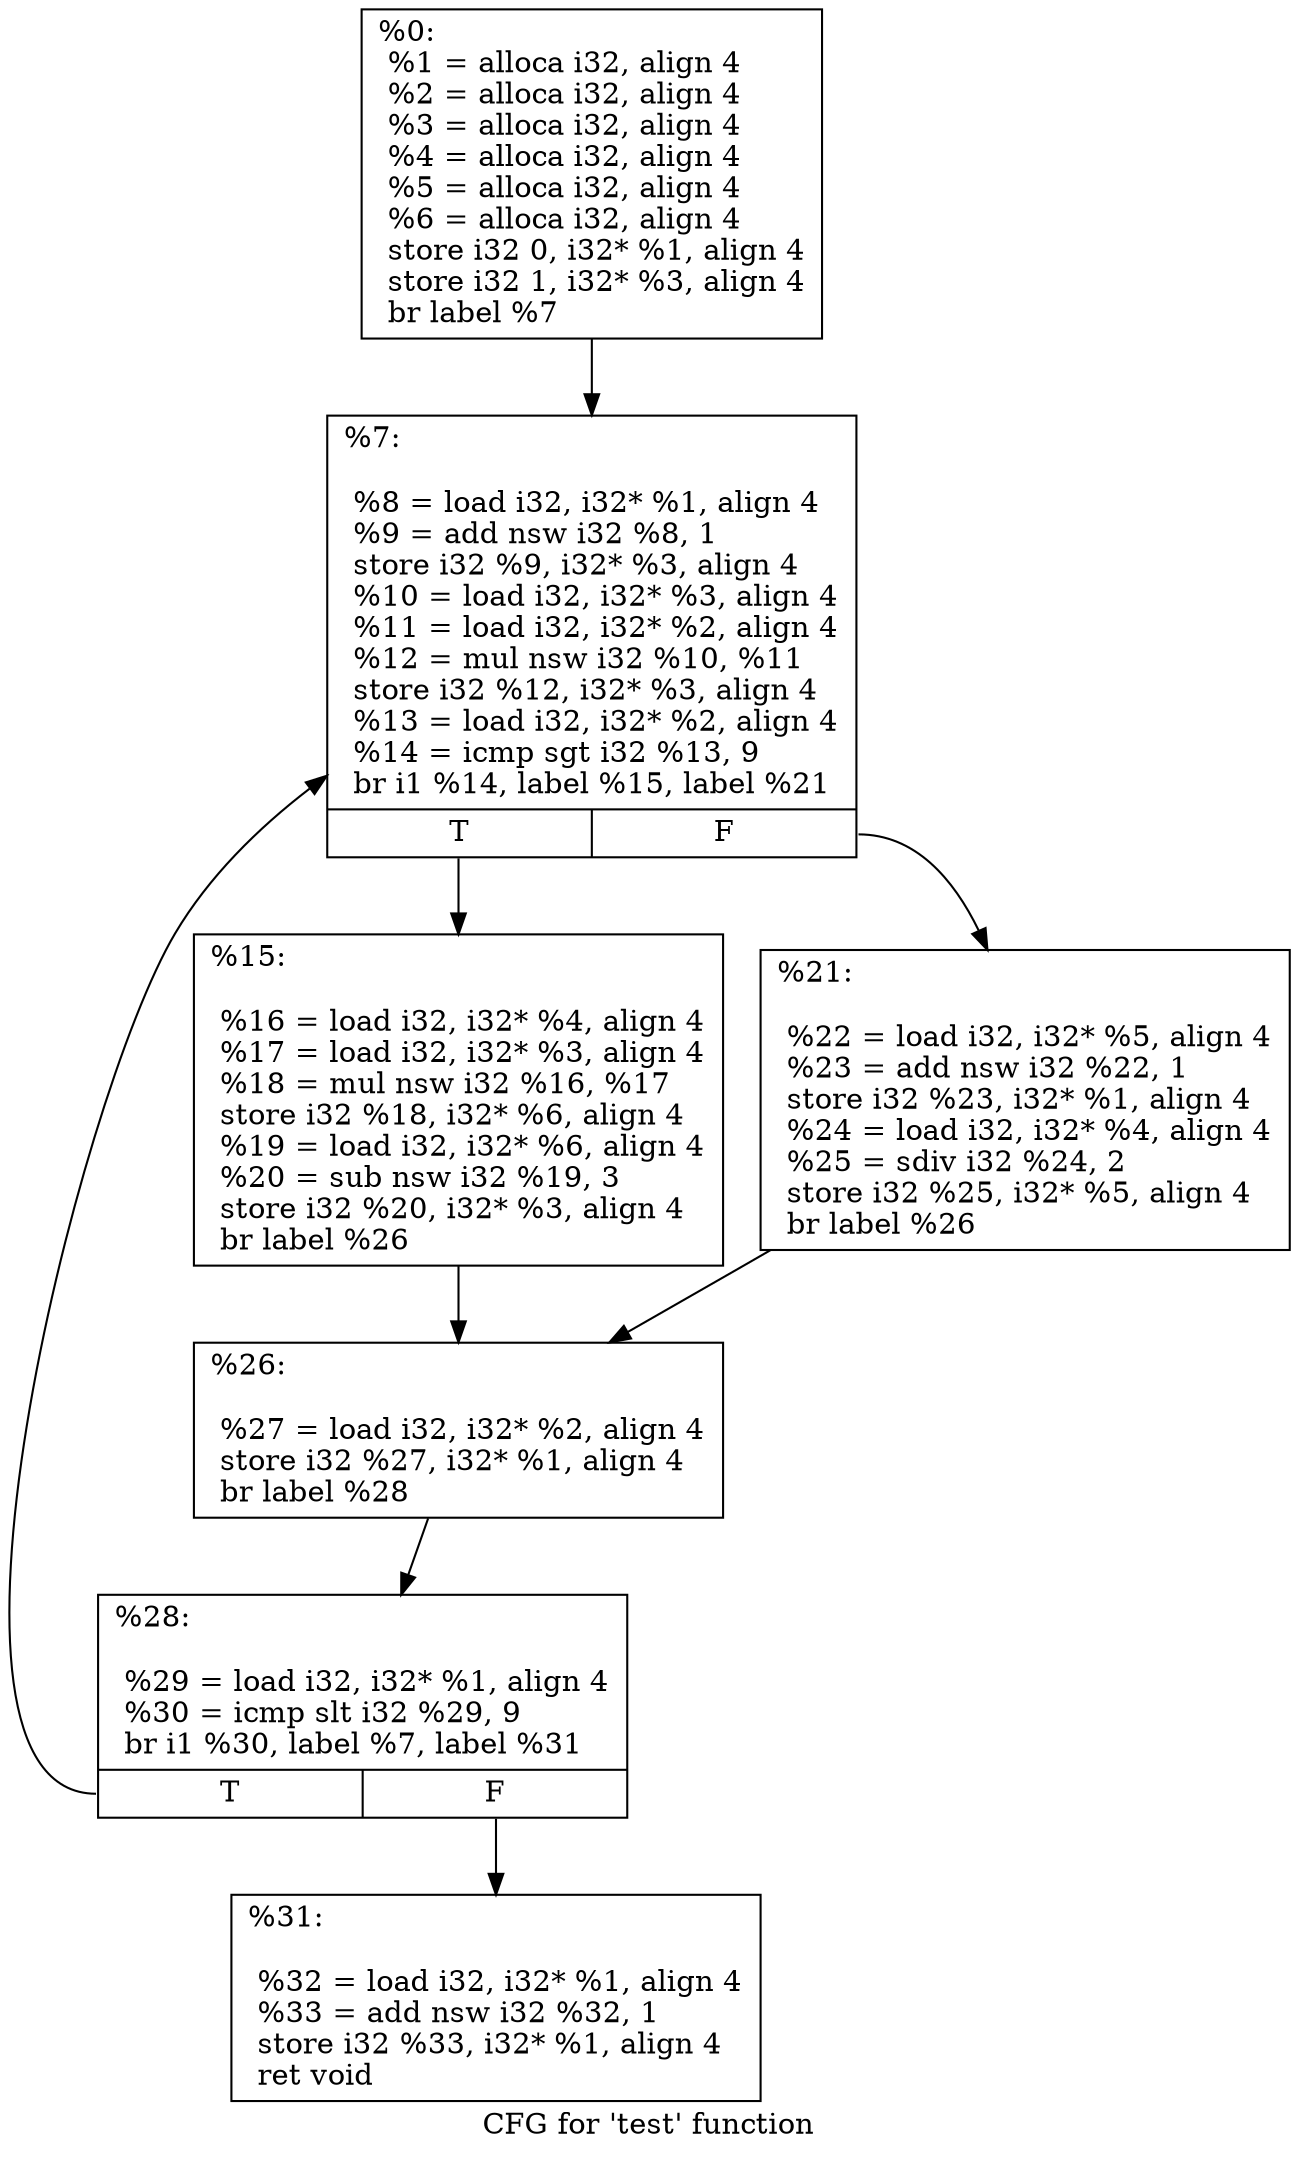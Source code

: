 digraph "CFG for 'test' function" {
	label="CFG for 'test' function";

	Node0x7fd79851ae40 [shape=record,label="{%0:\l  %1 = alloca i32, align 4\l  %2 = alloca i32, align 4\l  %3 = alloca i32, align 4\l  %4 = alloca i32, align 4\l  %5 = alloca i32, align 4\l  %6 = alloca i32, align 4\l  store i32 0, i32* %1, align 4\l  store i32 1, i32* %3, align 4\l  br label %7\l}"];
	Node0x7fd79851ae40 -> Node0x7fd79851ae80;
	Node0x7fd79851ae80 [shape=record,label="{%7:\l\l  %8 = load i32, i32* %1, align 4\l  %9 = add nsw i32 %8, 1\l  store i32 %9, i32* %3, align 4\l  %10 = load i32, i32* %3, align 4\l  %11 = load i32, i32* %2, align 4\l  %12 = mul nsw i32 %10, %11\l  store i32 %12, i32* %3, align 4\l  %13 = load i32, i32* %2, align 4\l  %14 = icmp sgt i32 %13, 9\l  br i1 %14, label %15, label %21\l|{<s0>T|<s1>F}}"];
	Node0x7fd79851ae80:s0 -> Node0x7fd798519a60;
	Node0x7fd79851ae80:s1 -> Node0x7fd798519aa0;
	Node0x7fd798519a60 [shape=record,label="{%15:\l\l  %16 = load i32, i32* %4, align 4\l  %17 = load i32, i32* %3, align 4\l  %18 = mul nsw i32 %16, %17\l  store i32 %18, i32* %6, align 4\l  %19 = load i32, i32* %6, align 4\l  %20 = sub nsw i32 %19, 3\l  store i32 %20, i32* %3, align 4\l  br label %26\l}"];
	Node0x7fd798519a60 -> Node0x7fd798519ae0;
	Node0x7fd798519aa0 [shape=record,label="{%21:\l\l  %22 = load i32, i32* %5, align 4\l  %23 = add nsw i32 %22, 1\l  store i32 %23, i32* %1, align 4\l  %24 = load i32, i32* %4, align 4\l  %25 = sdiv i32 %24, 2\l  store i32 %25, i32* %5, align 4\l  br label %26\l}"];
	Node0x7fd798519aa0 -> Node0x7fd798519ae0;
	Node0x7fd798519ae0 [shape=record,label="{%26:\l\l  %27 = load i32, i32* %2, align 4\l  store i32 %27, i32* %1, align 4\l  br label %28\l}"];
	Node0x7fd798519ae0 -> Node0x7fd798519b20;
	Node0x7fd798519b20 [shape=record,label="{%28:\l\l  %29 = load i32, i32* %1, align 4\l  %30 = icmp slt i32 %29, 9\l  br i1 %30, label %7, label %31\l|{<s0>T|<s1>F}}"];
	Node0x7fd798519b20:s0 -> Node0x7fd79851ae80;
	Node0x7fd798519b20:s1 -> Node0x7fd798519b60;
	Node0x7fd798519b60 [shape=record,label="{%31:\l\l  %32 = load i32, i32* %1, align 4\l  %33 = add nsw i32 %32, 1\l  store i32 %33, i32* %1, align 4\l  ret void\l}"];
}
